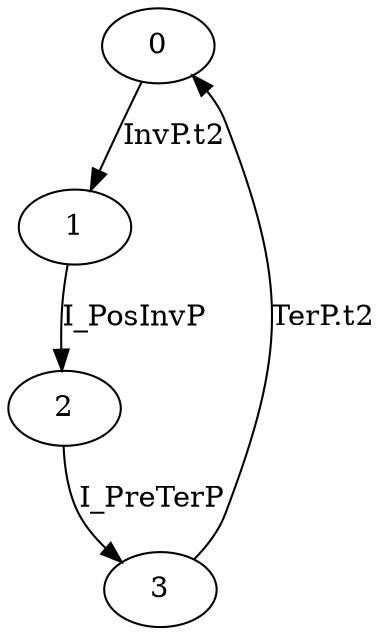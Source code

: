 digraph CRH {
0 -> 1 [ label="InvP.t2" ];
1 -> 2 [ label="I_PosInvP" ];
2 -> 3 [ label="I_PreTerP" ];
3 -> 0 [ label="TerP.t2" ];
}
